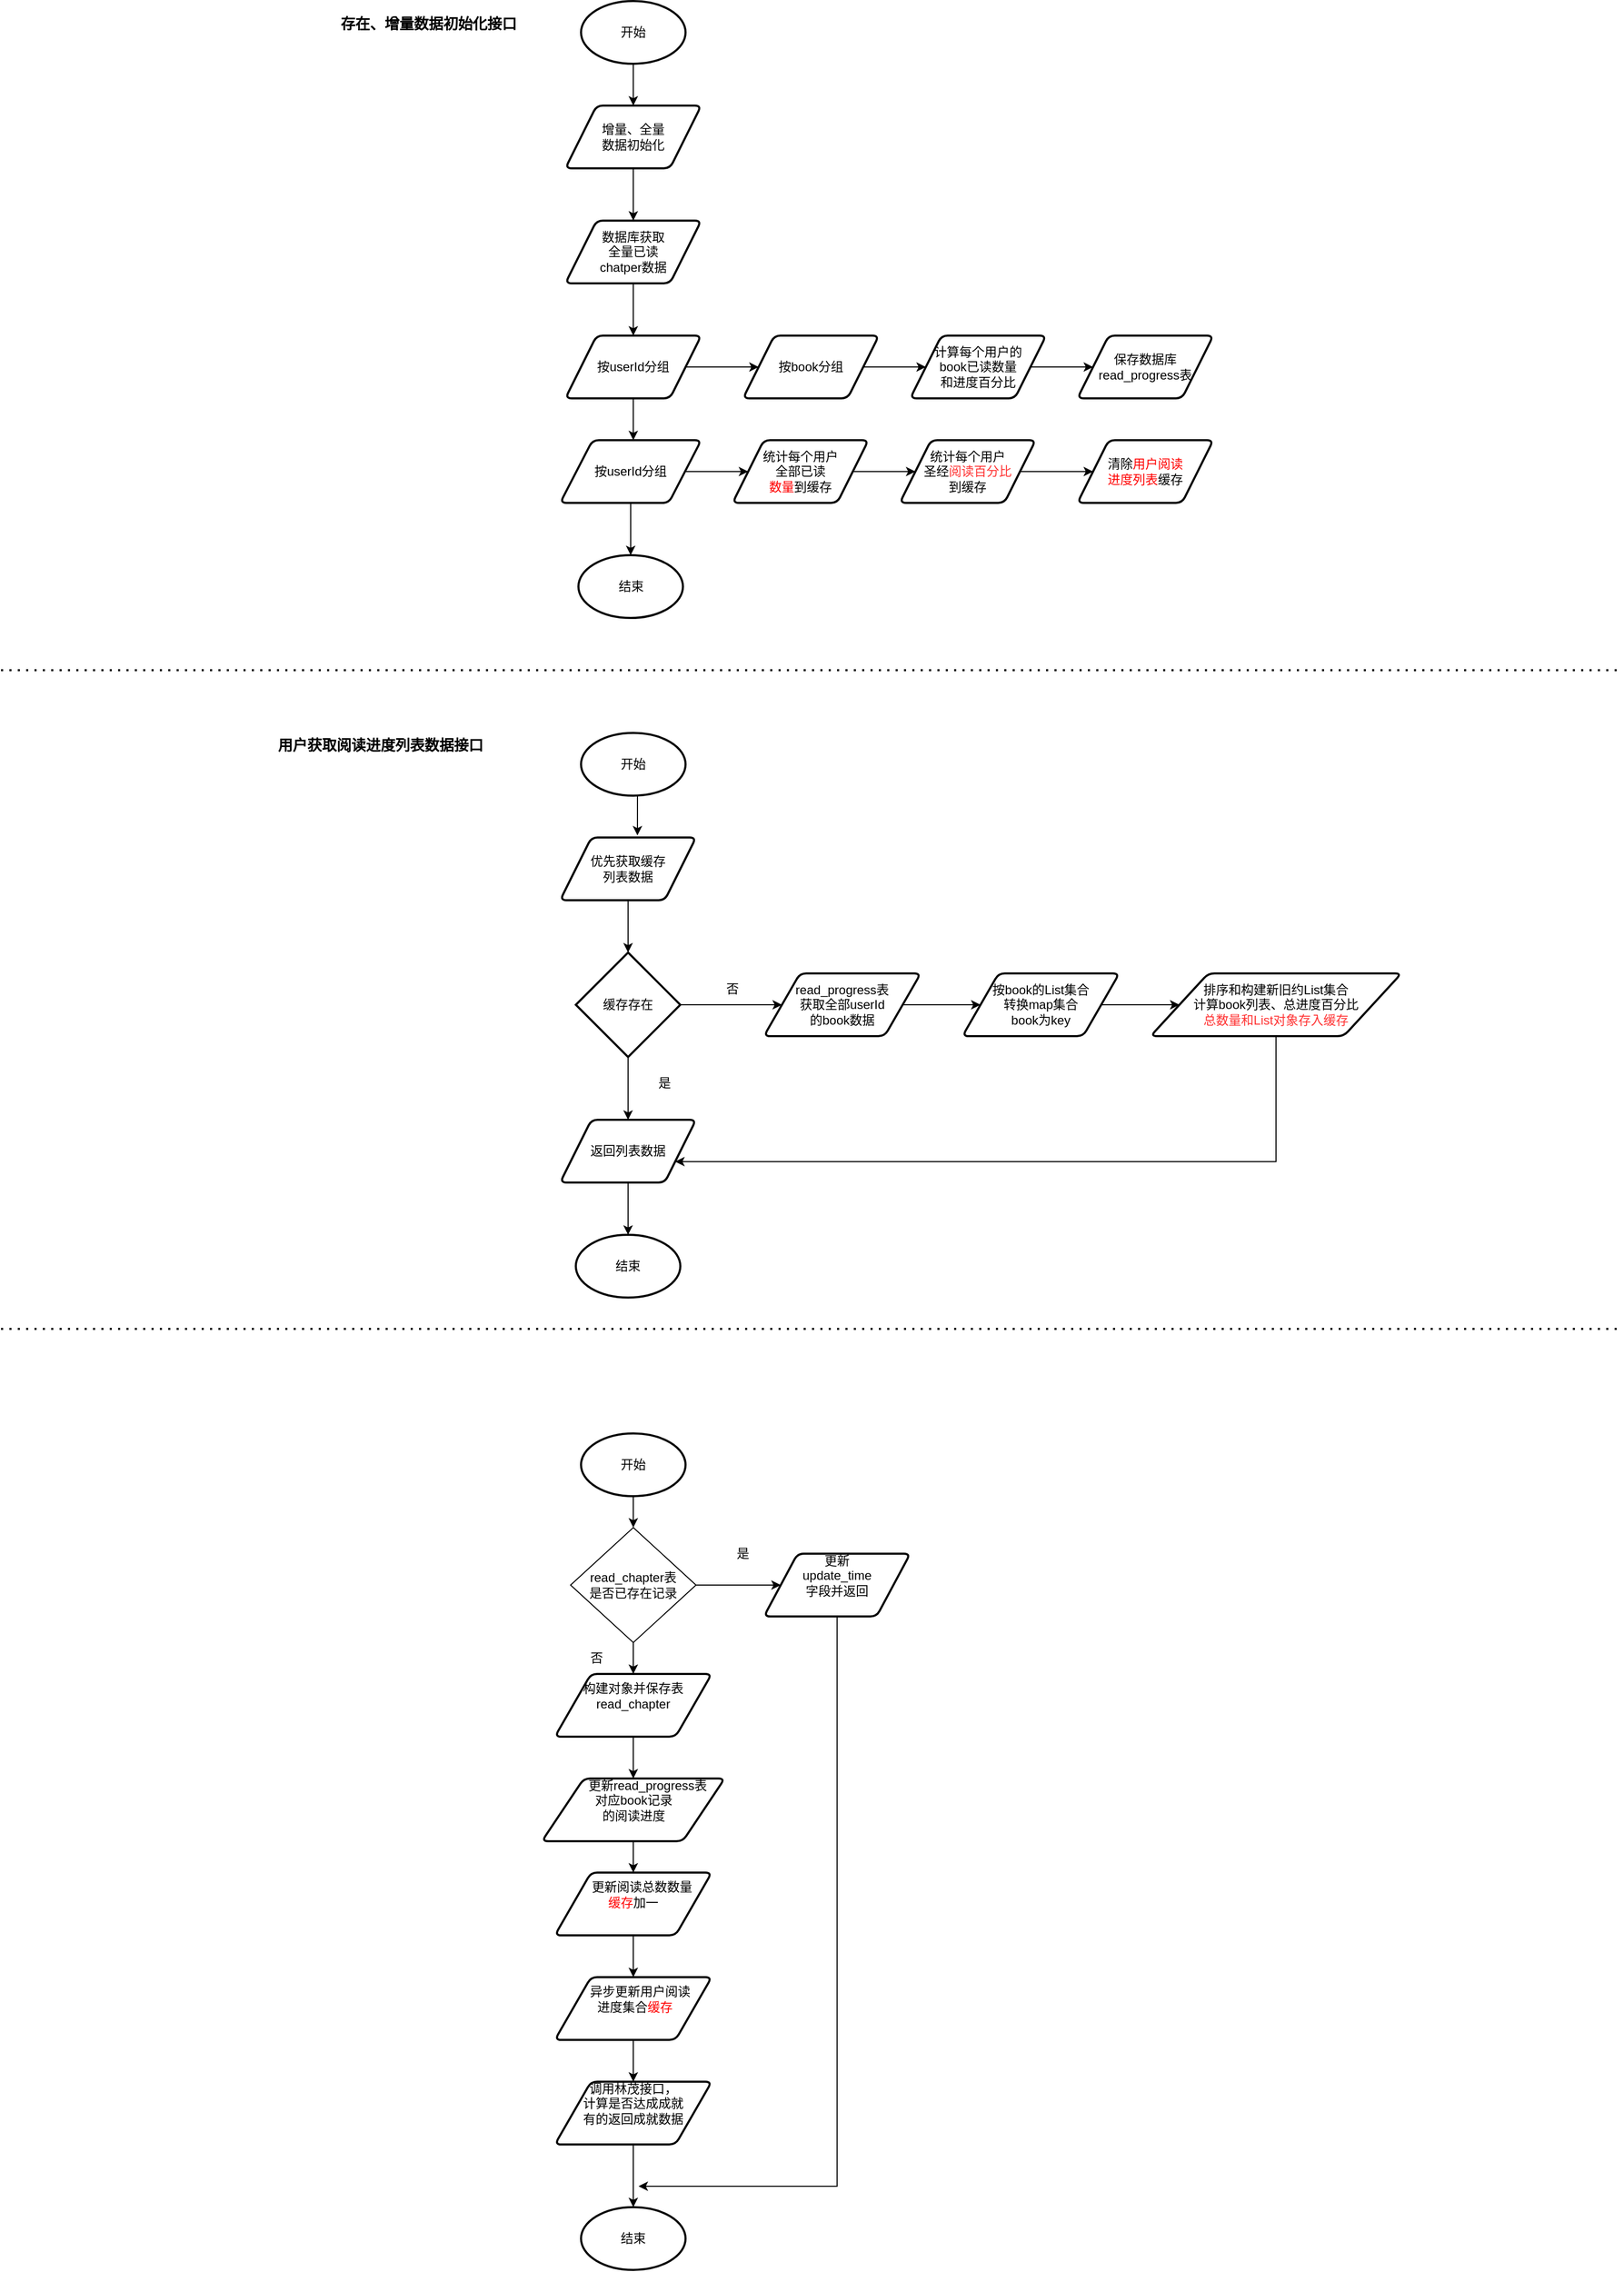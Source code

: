 <mxfile version="20.2.3" type="github">
  <diagram id="DpDPsfffJaDy5sHixKWM" name="第 1 页">
    <mxGraphModel dx="1662" dy="794" grid="1" gridSize="10" guides="1" tooltips="1" connect="1" arrows="1" fold="1" page="1" pageScale="1" pageWidth="2339" pageHeight="3300" math="0" shadow="0">
      <root>
        <mxCell id="0" />
        <mxCell id="1" parent="0" />
        <mxCell id="Ib03LIkVqxR-ll3pm1Tq-15" style="edgeStyle=orthogonalEdgeStyle;rounded=0;orthogonalLoop=1;jettySize=auto;html=1;entryX=0.5;entryY=0;entryDx=0;entryDy=0;fontColor=#FF0000;" edge="1" parent="1" source="Ib03LIkVqxR-ll3pm1Tq-1" target="Ib03LIkVqxR-ll3pm1Tq-5">
          <mxGeometry relative="1" as="geometry" />
        </mxCell>
        <mxCell id="Ib03LIkVqxR-ll3pm1Tq-1" value="开始" style="strokeWidth=2;html=1;shape=mxgraph.flowchart.start_1;whiteSpace=wrap;" vertex="1" parent="1">
          <mxGeometry x="645" y="40" width="100" height="60" as="geometry" />
        </mxCell>
        <mxCell id="Ib03LIkVqxR-ll3pm1Tq-17" style="edgeStyle=orthogonalEdgeStyle;rounded=0;orthogonalLoop=1;jettySize=auto;html=1;entryX=0.5;entryY=0;entryDx=0;entryDy=0;fontColor=#FF0000;" edge="1" parent="1" source="Ib03LIkVqxR-ll3pm1Tq-4" target="Ib03LIkVqxR-ll3pm1Tq-11">
          <mxGeometry relative="1" as="geometry" />
        </mxCell>
        <mxCell id="Ib03LIkVqxR-ll3pm1Tq-4" value="数据库获取&lt;br&gt;全量已读&lt;br&gt;chatper数据" style="shape=parallelogram;html=1;strokeWidth=2;perimeter=parallelogramPerimeter;whiteSpace=wrap;rounded=1;arcSize=12;size=0.23;" vertex="1" parent="1">
          <mxGeometry x="630" y="250" width="130" height="60" as="geometry" />
        </mxCell>
        <mxCell id="Ib03LIkVqxR-ll3pm1Tq-16" style="edgeStyle=orthogonalEdgeStyle;rounded=0;orthogonalLoop=1;jettySize=auto;html=1;entryX=0.5;entryY=0;entryDx=0;entryDy=0;fontColor=#FF0000;" edge="1" parent="1" source="Ib03LIkVqxR-ll3pm1Tq-5" target="Ib03LIkVqxR-ll3pm1Tq-4">
          <mxGeometry relative="1" as="geometry" />
        </mxCell>
        <mxCell id="Ib03LIkVqxR-ll3pm1Tq-5" value="增量、全量&lt;br&gt;数据初始化" style="shape=parallelogram;html=1;strokeWidth=2;perimeter=parallelogramPerimeter;whiteSpace=wrap;rounded=1;arcSize=12;size=0.23;" vertex="1" parent="1">
          <mxGeometry x="630" y="140" width="130" height="60" as="geometry" />
        </mxCell>
        <mxCell id="Ib03LIkVqxR-ll3pm1Tq-25" value="" style="edgeStyle=orthogonalEdgeStyle;rounded=0;orthogonalLoop=1;jettySize=auto;html=1;fontColor=#FF0000;" edge="1" parent="1" source="Ib03LIkVqxR-ll3pm1Tq-6" target="Ib03LIkVqxR-ll3pm1Tq-12">
          <mxGeometry relative="1" as="geometry" />
        </mxCell>
        <mxCell id="Ib03LIkVqxR-ll3pm1Tq-6" value="统计每个用户&lt;br&gt;全部已读&lt;br&gt;&lt;font color=&quot;#ff0000&quot;&gt;数量&lt;/font&gt;到缓存" style="shape=parallelogram;html=1;strokeWidth=2;perimeter=parallelogramPerimeter;whiteSpace=wrap;rounded=1;arcSize=12;size=0.23;" vertex="1" parent="1">
          <mxGeometry x="790" y="460" width="130" height="60" as="geometry" />
        </mxCell>
        <mxCell id="Ib03LIkVqxR-ll3pm1Tq-23" style="edgeStyle=orthogonalEdgeStyle;rounded=0;orthogonalLoop=1;jettySize=auto;html=1;exitX=1;exitY=0.5;exitDx=0;exitDy=0;entryX=0;entryY=0.5;entryDx=0;entryDy=0;fontColor=#FF0000;" edge="1" parent="1" source="Ib03LIkVqxR-ll3pm1Tq-7" target="Ib03LIkVqxR-ll3pm1Tq-8">
          <mxGeometry relative="1" as="geometry" />
        </mxCell>
        <mxCell id="Ib03LIkVqxR-ll3pm1Tq-7" value="按book分组" style="shape=parallelogram;html=1;strokeWidth=2;perimeter=parallelogramPerimeter;whiteSpace=wrap;rounded=1;arcSize=12;size=0.23;" vertex="1" parent="1">
          <mxGeometry x="800" y="360" width="130" height="60" as="geometry" />
        </mxCell>
        <mxCell id="Ib03LIkVqxR-ll3pm1Tq-27" value="" style="edgeStyle=orthogonalEdgeStyle;rounded=0;orthogonalLoop=1;jettySize=auto;html=1;fontColor=#FF0000;" edge="1" parent="1" source="Ib03LIkVqxR-ll3pm1Tq-8" target="Ib03LIkVqxR-ll3pm1Tq-9">
          <mxGeometry relative="1" as="geometry" />
        </mxCell>
        <mxCell id="Ib03LIkVqxR-ll3pm1Tq-8" value="计算每个用户的&lt;br&gt;book已读数量&lt;br&gt;和进度百分比" style="shape=parallelogram;html=1;strokeWidth=2;perimeter=parallelogramPerimeter;whiteSpace=wrap;rounded=1;arcSize=12;size=0.23;" vertex="1" parent="1">
          <mxGeometry x="960" y="360" width="130" height="60" as="geometry" />
        </mxCell>
        <mxCell id="Ib03LIkVqxR-ll3pm1Tq-9" value="保存数据库&lt;br&gt;read_progress表" style="shape=parallelogram;html=1;strokeWidth=2;perimeter=parallelogramPerimeter;whiteSpace=wrap;rounded=1;arcSize=12;size=0.23;" vertex="1" parent="1">
          <mxGeometry x="1120" y="360" width="130" height="60" as="geometry" />
        </mxCell>
        <mxCell id="Ib03LIkVqxR-ll3pm1Tq-24" style="edgeStyle=orthogonalEdgeStyle;rounded=0;orthogonalLoop=1;jettySize=auto;html=1;fontColor=#FF0000;" edge="1" parent="1" source="Ib03LIkVqxR-ll3pm1Tq-10" target="Ib03LIkVqxR-ll3pm1Tq-6">
          <mxGeometry relative="1" as="geometry" />
        </mxCell>
        <mxCell id="Ib03LIkVqxR-ll3pm1Tq-29" value="" style="edgeStyle=orthogonalEdgeStyle;rounded=0;orthogonalLoop=1;jettySize=auto;html=1;fontColor=#FF0000;" edge="1" parent="1" source="Ib03LIkVqxR-ll3pm1Tq-10" target="Ib03LIkVqxR-ll3pm1Tq-14">
          <mxGeometry relative="1" as="geometry" />
        </mxCell>
        <mxCell id="Ib03LIkVqxR-ll3pm1Tq-10" value="按userId分组" style="shape=parallelogram;html=1;strokeWidth=2;perimeter=parallelogramPerimeter;whiteSpace=wrap;rounded=1;arcSize=12;size=0.23;" vertex="1" parent="1">
          <mxGeometry x="625" y="460" width="135" height="60" as="geometry" />
        </mxCell>
        <mxCell id="Ib03LIkVqxR-ll3pm1Tq-20" style="edgeStyle=orthogonalEdgeStyle;rounded=0;orthogonalLoop=1;jettySize=auto;html=1;fontColor=#FF0000;" edge="1" parent="1" source="Ib03LIkVqxR-ll3pm1Tq-11">
          <mxGeometry relative="1" as="geometry">
            <mxPoint x="695" y="460" as="targetPoint" />
          </mxGeometry>
        </mxCell>
        <mxCell id="Ib03LIkVqxR-ll3pm1Tq-22" style="edgeStyle=orthogonalEdgeStyle;rounded=0;orthogonalLoop=1;jettySize=auto;html=1;exitX=1;exitY=0.5;exitDx=0;exitDy=0;fontColor=#FF0000;" edge="1" parent="1" source="Ib03LIkVqxR-ll3pm1Tq-11" target="Ib03LIkVqxR-ll3pm1Tq-7">
          <mxGeometry relative="1" as="geometry" />
        </mxCell>
        <mxCell id="Ib03LIkVqxR-ll3pm1Tq-11" value="按userId分组" style="shape=parallelogram;html=1;strokeWidth=2;perimeter=parallelogramPerimeter;whiteSpace=wrap;rounded=1;arcSize=12;size=0.23;" vertex="1" parent="1">
          <mxGeometry x="630" y="360" width="130" height="60" as="geometry" />
        </mxCell>
        <mxCell id="Ib03LIkVqxR-ll3pm1Tq-26" value="" style="edgeStyle=orthogonalEdgeStyle;rounded=0;orthogonalLoop=1;jettySize=auto;html=1;fontColor=#FF0000;" edge="1" parent="1" source="Ib03LIkVqxR-ll3pm1Tq-12" target="Ib03LIkVqxR-ll3pm1Tq-13">
          <mxGeometry relative="1" as="geometry" />
        </mxCell>
        <mxCell id="Ib03LIkVqxR-ll3pm1Tq-12" value="统计每个用户&lt;br&gt;圣经&lt;font color=&quot;#ff3333&quot;&gt;阅读百分比&lt;/font&gt;&lt;br&gt;到缓存" style="shape=parallelogram;html=1;strokeWidth=2;perimeter=parallelogramPerimeter;whiteSpace=wrap;rounded=1;arcSize=12;size=0.23;" vertex="1" parent="1">
          <mxGeometry x="950" y="460" width="130" height="60" as="geometry" />
        </mxCell>
        <mxCell id="Ib03LIkVqxR-ll3pm1Tq-13" value="清除&lt;font color=&quot;#ff0000&quot;&gt;用户阅读&lt;br&gt;进度列表&lt;/font&gt;缓存" style="shape=parallelogram;html=1;strokeWidth=2;perimeter=parallelogramPerimeter;whiteSpace=wrap;rounded=1;arcSize=12;size=0.23;" vertex="1" parent="1">
          <mxGeometry x="1120" y="460" width="130" height="60" as="geometry" />
        </mxCell>
        <mxCell id="Ib03LIkVqxR-ll3pm1Tq-14" value="结束" style="strokeWidth=2;html=1;shape=mxgraph.flowchart.start_1;whiteSpace=wrap;" vertex="1" parent="1">
          <mxGeometry x="642.5" y="570" width="100" height="60" as="geometry" />
        </mxCell>
        <mxCell id="Ib03LIkVqxR-ll3pm1Tq-39" style="edgeStyle=orthogonalEdgeStyle;rounded=0;orthogonalLoop=1;jettySize=auto;html=1;exitX=0.5;exitY=1;exitDx=0;exitDy=0;exitPerimeter=0;entryX=0.569;entryY=-0.033;entryDx=0;entryDy=0;entryPerimeter=0;fontColor=#FF3333;" edge="1" parent="1" source="Ib03LIkVqxR-ll3pm1Tq-30" target="Ib03LIkVqxR-ll3pm1Tq-31">
          <mxGeometry relative="1" as="geometry" />
        </mxCell>
        <mxCell id="Ib03LIkVqxR-ll3pm1Tq-30" value="开始" style="strokeWidth=2;html=1;shape=mxgraph.flowchart.start_1;whiteSpace=wrap;" vertex="1" parent="1">
          <mxGeometry x="645" y="740" width="100" height="60" as="geometry" />
        </mxCell>
        <mxCell id="Ib03LIkVqxR-ll3pm1Tq-40" value="" style="edgeStyle=orthogonalEdgeStyle;rounded=0;orthogonalLoop=1;jettySize=auto;html=1;fontColor=#FF3333;" edge="1" parent="1" source="Ib03LIkVqxR-ll3pm1Tq-31" target="Ib03LIkVqxR-ll3pm1Tq-32">
          <mxGeometry relative="1" as="geometry" />
        </mxCell>
        <mxCell id="Ib03LIkVqxR-ll3pm1Tq-31" value="优先获取缓存&lt;br&gt;列表数据" style="shape=parallelogram;html=1;strokeWidth=2;perimeter=parallelogramPerimeter;whiteSpace=wrap;rounded=1;arcSize=12;size=0.23;" vertex="1" parent="1">
          <mxGeometry x="625" y="840" width="130" height="60" as="geometry" />
        </mxCell>
        <mxCell id="Ib03LIkVqxR-ll3pm1Tq-42" value="" style="edgeStyle=orthogonalEdgeStyle;rounded=0;orthogonalLoop=1;jettySize=auto;html=1;fontColor=#FF3333;" edge="1" parent="1" source="Ib03LIkVqxR-ll3pm1Tq-32" target="Ib03LIkVqxR-ll3pm1Tq-35">
          <mxGeometry relative="1" as="geometry" />
        </mxCell>
        <mxCell id="Ib03LIkVqxR-ll3pm1Tq-49" value="" style="edgeStyle=orthogonalEdgeStyle;rounded=0;orthogonalLoop=1;jettySize=auto;html=1;fontColor=#FF3333;" edge="1" parent="1" source="Ib03LIkVqxR-ll3pm1Tq-32" target="Ib03LIkVqxR-ll3pm1Tq-33">
          <mxGeometry relative="1" as="geometry" />
        </mxCell>
        <mxCell id="Ib03LIkVqxR-ll3pm1Tq-32" value="&lt;font color=&quot;#000000&quot;&gt;缓存存在&lt;/font&gt;" style="strokeWidth=2;html=1;shape=mxgraph.flowchart.decision;whiteSpace=wrap;fontColor=#FF0000;" vertex="1" parent="1">
          <mxGeometry x="640" y="950" width="100" height="100" as="geometry" />
        </mxCell>
        <mxCell id="Ib03LIkVqxR-ll3pm1Tq-48" value="" style="edgeStyle=orthogonalEdgeStyle;rounded=0;orthogonalLoop=1;jettySize=auto;html=1;fontColor=#FF3333;" edge="1" parent="1" source="Ib03LIkVqxR-ll3pm1Tq-33" target="Ib03LIkVqxR-ll3pm1Tq-34">
          <mxGeometry relative="1" as="geometry" />
        </mxCell>
        <mxCell id="Ib03LIkVqxR-ll3pm1Tq-33" value="返回列表数据" style="shape=parallelogram;html=1;strokeWidth=2;perimeter=parallelogramPerimeter;whiteSpace=wrap;rounded=1;arcSize=12;size=0.23;" vertex="1" parent="1">
          <mxGeometry x="625" y="1110" width="130" height="60" as="geometry" />
        </mxCell>
        <mxCell id="Ib03LIkVqxR-ll3pm1Tq-34" value="结束" style="strokeWidth=2;html=1;shape=mxgraph.flowchart.start_1;whiteSpace=wrap;" vertex="1" parent="1">
          <mxGeometry x="640" y="1220" width="100" height="60" as="geometry" />
        </mxCell>
        <mxCell id="Ib03LIkVqxR-ll3pm1Tq-43" value="" style="edgeStyle=orthogonalEdgeStyle;rounded=0;orthogonalLoop=1;jettySize=auto;html=1;fontColor=#FF3333;" edge="1" parent="1" source="Ib03LIkVqxR-ll3pm1Tq-35" target="Ib03LIkVqxR-ll3pm1Tq-36">
          <mxGeometry relative="1" as="geometry" />
        </mxCell>
        <mxCell id="Ib03LIkVqxR-ll3pm1Tq-35" value="read_progress表&lt;br&gt;获取全部userId&lt;br&gt;的book数据" style="shape=parallelogram;html=1;strokeWidth=2;perimeter=parallelogramPerimeter;whiteSpace=wrap;rounded=1;arcSize=12;size=0.23;" vertex="1" parent="1">
          <mxGeometry x="820" y="970" width="150" height="60" as="geometry" />
        </mxCell>
        <mxCell id="Ib03LIkVqxR-ll3pm1Tq-44" value="" style="edgeStyle=orthogonalEdgeStyle;rounded=0;orthogonalLoop=1;jettySize=auto;html=1;fontColor=#FF3333;" edge="1" parent="1" source="Ib03LIkVqxR-ll3pm1Tq-36" target="Ib03LIkVqxR-ll3pm1Tq-37">
          <mxGeometry relative="1" as="geometry" />
        </mxCell>
        <mxCell id="Ib03LIkVqxR-ll3pm1Tq-36" value="按book的List集合&lt;br&gt;转换map集合&lt;br&gt;book为key" style="shape=parallelogram;html=1;strokeWidth=2;perimeter=parallelogramPerimeter;whiteSpace=wrap;rounded=1;arcSize=12;size=0.23;" vertex="1" parent="1">
          <mxGeometry x="1010" y="970" width="150" height="60" as="geometry" />
        </mxCell>
        <mxCell id="Ib03LIkVqxR-ll3pm1Tq-52" style="edgeStyle=orthogonalEdgeStyle;rounded=0;orthogonalLoop=1;jettySize=auto;html=1;fontColor=#000000;" edge="1" parent="1" source="Ib03LIkVqxR-ll3pm1Tq-37" target="Ib03LIkVqxR-ll3pm1Tq-33">
          <mxGeometry relative="1" as="geometry">
            <mxPoint x="790" y="1170" as="targetPoint" />
            <Array as="points">
              <mxPoint x="1310" y="1150" />
            </Array>
          </mxGeometry>
        </mxCell>
        <mxCell id="Ib03LIkVqxR-ll3pm1Tq-37" value="排序和构建新旧约List集合&lt;br&gt;计算book列表、总进度百分比&lt;br&gt;&lt;font color=&quot;#ff3333&quot;&gt;总数量和List对象存入缓存&lt;br&gt;&lt;/font&gt;" style="shape=parallelogram;html=1;strokeWidth=2;perimeter=parallelogramPerimeter;whiteSpace=wrap;rounded=1;arcSize=12;size=0.23;" vertex="1" parent="1">
          <mxGeometry x="1190" y="970" width="240" height="60" as="geometry" />
        </mxCell>
        <mxCell id="Ib03LIkVqxR-ll3pm1Tq-38" value="" style="endArrow=none;dashed=1;html=1;dashPattern=1 3;strokeWidth=2;rounded=0;fontColor=#000000;" edge="1" parent="1">
          <mxGeometry width="50" height="50" relative="1" as="geometry">
            <mxPoint x="90" y="680" as="sourcePoint" />
            <mxPoint x="1640" y="680" as="targetPoint" />
          </mxGeometry>
        </mxCell>
        <mxCell id="Ib03LIkVqxR-ll3pm1Tq-50" value="&lt;font color=&quot;#000000&quot;&gt;是&lt;/font&gt;" style="text;html=1;strokeColor=none;fillColor=none;align=center;verticalAlign=middle;whiteSpace=wrap;rounded=0;fontColor=#FF3333;" vertex="1" parent="1">
          <mxGeometry x="695" y="1060" width="60" height="30" as="geometry" />
        </mxCell>
        <mxCell id="Ib03LIkVqxR-ll3pm1Tq-51" value="&lt;font color=&quot;#000000&quot;&gt;否&lt;/font&gt;" style="text;html=1;strokeColor=none;fillColor=none;align=center;verticalAlign=middle;whiteSpace=wrap;rounded=0;fontColor=#FF3333;" vertex="1" parent="1">
          <mxGeometry x="760" y="970" width="60" height="30" as="geometry" />
        </mxCell>
        <mxCell id="Ib03LIkVqxR-ll3pm1Tq-53" value="" style="endArrow=none;dashed=1;html=1;dashPattern=1 3;strokeWidth=2;rounded=0;fontColor=#000000;" edge="1" parent="1">
          <mxGeometry width="50" height="50" relative="1" as="geometry">
            <mxPoint x="90" y="1310" as="sourcePoint" />
            <mxPoint x="1640" y="1310" as="targetPoint" />
          </mxGeometry>
        </mxCell>
        <mxCell id="Ib03LIkVqxR-ll3pm1Tq-54" value="&lt;h3&gt;存在、增量数据初始化接口&lt;/h3&gt;" style="text;html=1;strokeColor=none;fillColor=none;spacing=5;spacingTop=-20;whiteSpace=wrap;overflow=hidden;rounded=0;fontColor=#000000;" vertex="1" parent="1">
          <mxGeometry x="410" y="50" width="190" height="30" as="geometry" />
        </mxCell>
        <mxCell id="Ib03LIkVqxR-ll3pm1Tq-56" value="&lt;h3&gt;用户获取阅读进度列表数据接口&lt;/h3&gt;" style="text;html=1;strokeColor=none;fillColor=none;spacing=5;spacingTop=-20;whiteSpace=wrap;overflow=hidden;rounded=0;fontColor=#000000;" vertex="1" parent="1">
          <mxGeometry x="350" y="740" width="220" height="30" as="geometry" />
        </mxCell>
        <mxCell id="Ib03LIkVqxR-ll3pm1Tq-62" value="" style="edgeStyle=orthogonalEdgeStyle;rounded=0;orthogonalLoop=1;jettySize=auto;html=1;fontColor=#000000;" edge="1" parent="1" source="Ib03LIkVqxR-ll3pm1Tq-57" target="Ib03LIkVqxR-ll3pm1Tq-61">
          <mxGeometry relative="1" as="geometry" />
        </mxCell>
        <mxCell id="Ib03LIkVqxR-ll3pm1Tq-57" value="开始" style="strokeWidth=2;html=1;shape=mxgraph.flowchart.start_1;whiteSpace=wrap;" vertex="1" parent="1">
          <mxGeometry x="645" y="1410" width="100" height="60" as="geometry" />
        </mxCell>
        <mxCell id="Ib03LIkVqxR-ll3pm1Tq-58" value="结束" style="strokeWidth=2;html=1;shape=mxgraph.flowchart.start_1;whiteSpace=wrap;" vertex="1" parent="1">
          <mxGeometry x="645" y="2150" width="100" height="60" as="geometry" />
        </mxCell>
        <mxCell id="Ib03LIkVqxR-ll3pm1Tq-77" value="" style="edgeStyle=orthogonalEdgeStyle;rounded=0;orthogonalLoop=1;jettySize=auto;html=1;fontColor=#FF0000;" edge="1" parent="1" source="Ib03LIkVqxR-ll3pm1Tq-59" target="Ib03LIkVqxR-ll3pm1Tq-67">
          <mxGeometry relative="1" as="geometry" />
        </mxCell>
        <mxCell id="Ib03LIkVqxR-ll3pm1Tq-59" value="构建对象并保存表&lt;br&gt;read_chapter&lt;br&gt;&lt;pre style=&quot;background-color:#2b2b2b;color:#a9b7c6;font-family:&#39;宋体&#39;;font-size:13.5pt;&quot;&gt;&lt;/pre&gt;" style="shape=parallelogram;html=1;strokeWidth=2;perimeter=parallelogramPerimeter;whiteSpace=wrap;rounded=1;arcSize=12;size=0.23;" vertex="1" parent="1">
          <mxGeometry x="620" y="1640" width="150" height="60" as="geometry" />
        </mxCell>
        <mxCell id="Ib03LIkVqxR-ll3pm1Tq-78" style="edgeStyle=orthogonalEdgeStyle;rounded=0;orthogonalLoop=1;jettySize=auto;html=1;fontColor=#FF0000;" edge="1" parent="1" source="Ib03LIkVqxR-ll3pm1Tq-60">
          <mxGeometry relative="1" as="geometry">
            <mxPoint x="700" y="2130" as="targetPoint" />
            <Array as="points">
              <mxPoint x="890" y="2130" />
            </Array>
          </mxGeometry>
        </mxCell>
        <mxCell id="Ib03LIkVqxR-ll3pm1Tq-60" value="更新&lt;br&gt;update_time&lt;br&gt;字段并返回&lt;pre style=&quot;background-color:#2b2b2b;color:#a9b7c6;font-family:&#39;宋体&#39;;font-size:13.5pt;&quot;&gt;&lt;/pre&gt;" style="shape=parallelogram;html=1;strokeWidth=2;perimeter=parallelogramPerimeter;whiteSpace=wrap;rounded=1;arcSize=12;size=0.23;" vertex="1" parent="1">
          <mxGeometry x="820" y="1525" width="140" height="60" as="geometry" />
        </mxCell>
        <mxCell id="Ib03LIkVqxR-ll3pm1Tq-63" value="" style="edgeStyle=orthogonalEdgeStyle;rounded=0;orthogonalLoop=1;jettySize=auto;html=1;fontColor=#000000;" edge="1" parent="1" source="Ib03LIkVqxR-ll3pm1Tq-61" target="Ib03LIkVqxR-ll3pm1Tq-60">
          <mxGeometry relative="1" as="geometry" />
        </mxCell>
        <mxCell id="Ib03LIkVqxR-ll3pm1Tq-66" value="" style="edgeStyle=orthogonalEdgeStyle;rounded=0;orthogonalLoop=1;jettySize=auto;html=1;fontColor=#000000;" edge="1" parent="1" source="Ib03LIkVqxR-ll3pm1Tq-61" target="Ib03LIkVqxR-ll3pm1Tq-59">
          <mxGeometry relative="1" as="geometry" />
        </mxCell>
        <mxCell id="Ib03LIkVqxR-ll3pm1Tq-61" value="read_chapter表&lt;br&gt;是否已存在记录" style="rhombus;whiteSpace=wrap;html=1;fontColor=#000000;" vertex="1" parent="1">
          <mxGeometry x="635" y="1500" width="120" height="110" as="geometry" />
        </mxCell>
        <mxCell id="Ib03LIkVqxR-ll3pm1Tq-64" value="是" style="text;html=1;strokeColor=none;fillColor=none;align=center;verticalAlign=middle;whiteSpace=wrap;rounded=0;fontColor=#000000;" vertex="1" parent="1">
          <mxGeometry x="770" y="1510" width="60" height="30" as="geometry" />
        </mxCell>
        <mxCell id="Ib03LIkVqxR-ll3pm1Tq-65" value="否" style="text;html=1;strokeColor=none;fillColor=none;align=center;verticalAlign=middle;whiteSpace=wrap;rounded=0;fontColor=#000000;" vertex="1" parent="1">
          <mxGeometry x="630" y="1610" width="60" height="30" as="geometry" />
        </mxCell>
        <mxCell id="Ib03LIkVqxR-ll3pm1Tq-76" value="" style="edgeStyle=orthogonalEdgeStyle;rounded=0;orthogonalLoop=1;jettySize=auto;html=1;fontColor=#FF0000;" edge="1" parent="1" source="Ib03LIkVqxR-ll3pm1Tq-67" target="Ib03LIkVqxR-ll3pm1Tq-68">
          <mxGeometry relative="1" as="geometry" />
        </mxCell>
        <mxCell id="Ib03LIkVqxR-ll3pm1Tq-67" value="&amp;nbsp; &amp;nbsp; &amp;nbsp; &amp;nbsp; 更新read_progress表&lt;br&gt;对应book记录&lt;br&gt;的阅读进度&lt;br&gt;&lt;pre style=&quot;background-color:#2b2b2b;color:#a9b7c6;font-family:&#39;宋体&#39;;font-size:13.5pt;&quot;&gt;&lt;/pre&gt;" style="shape=parallelogram;html=1;strokeWidth=2;perimeter=parallelogramPerimeter;whiteSpace=wrap;rounded=1;arcSize=12;size=0.23;" vertex="1" parent="1">
          <mxGeometry x="607.5" y="1740" width="175" height="60" as="geometry" />
        </mxCell>
        <mxCell id="Ib03LIkVqxR-ll3pm1Tq-75" value="" style="edgeStyle=orthogonalEdgeStyle;rounded=0;orthogonalLoop=1;jettySize=auto;html=1;fontColor=#FF0000;" edge="1" parent="1" source="Ib03LIkVqxR-ll3pm1Tq-68" target="Ib03LIkVqxR-ll3pm1Tq-69">
          <mxGeometry relative="1" as="geometry" />
        </mxCell>
        <mxCell id="Ib03LIkVqxR-ll3pm1Tq-68" value="&amp;nbsp; &amp;nbsp; &amp;nbsp;更新阅读总数数量&lt;br&gt;&lt;span style=&quot;color: rgb(255, 0, 0);&quot;&gt;缓存&lt;/span&gt;加一&lt;br&gt;&lt;pre style=&quot;background-color:#2b2b2b;color:#a9b7c6;font-family:&#39;宋体&#39;;font-size:13.5pt;&quot;&gt;&lt;/pre&gt;" style="shape=parallelogram;html=1;strokeWidth=2;perimeter=parallelogramPerimeter;whiteSpace=wrap;rounded=1;arcSize=12;size=0.23;" vertex="1" parent="1">
          <mxGeometry x="620" y="1830" width="150" height="60" as="geometry" />
        </mxCell>
        <mxCell id="Ib03LIkVqxR-ll3pm1Tq-74" value="" style="edgeStyle=orthogonalEdgeStyle;rounded=0;orthogonalLoop=1;jettySize=auto;html=1;fontColor=#FF0000;" edge="1" parent="1" source="Ib03LIkVqxR-ll3pm1Tq-69" target="Ib03LIkVqxR-ll3pm1Tq-70">
          <mxGeometry relative="1" as="geometry" />
        </mxCell>
        <mxCell id="Ib03LIkVqxR-ll3pm1Tq-69" value="&amp;nbsp; &amp;nbsp; 异步更新用户阅读&lt;br&gt;&amp;nbsp;进度集合&lt;font color=&quot;#ff0000&quot;&gt;缓存&lt;/font&gt;&lt;br&gt;&lt;pre style=&quot;background-color:#2b2b2b;color:#a9b7c6;font-family:&#39;宋体&#39;;font-size:13.5pt;&quot;&gt;&lt;/pre&gt;" style="shape=parallelogram;html=1;strokeWidth=2;perimeter=parallelogramPerimeter;whiteSpace=wrap;rounded=1;arcSize=12;size=0.23;" vertex="1" parent="1">
          <mxGeometry x="620" y="1930" width="150" height="60" as="geometry" />
        </mxCell>
        <mxCell id="Ib03LIkVqxR-ll3pm1Tq-73" value="" style="edgeStyle=orthogonalEdgeStyle;rounded=0;orthogonalLoop=1;jettySize=auto;html=1;fontColor=#FF0000;" edge="1" parent="1" source="Ib03LIkVqxR-ll3pm1Tq-70" target="Ib03LIkVqxR-ll3pm1Tq-58">
          <mxGeometry relative="1" as="geometry" />
        </mxCell>
        <mxCell id="Ib03LIkVqxR-ll3pm1Tq-70" value="调用林茂接口，&lt;br&gt;计算是否达成成就&lt;br&gt;有的返回成就数据&lt;br&gt;&lt;pre style=&quot;background-color:#2b2b2b;color:#a9b7c6;font-family:&#39;宋体&#39;;font-size:13.5pt;&quot;&gt;&lt;/pre&gt;" style="shape=parallelogram;html=1;strokeWidth=2;perimeter=parallelogramPerimeter;whiteSpace=wrap;rounded=1;arcSize=12;size=0.23;" vertex="1" parent="1">
          <mxGeometry x="620" y="2030" width="150" height="60" as="geometry" />
        </mxCell>
      </root>
    </mxGraphModel>
  </diagram>
</mxfile>
